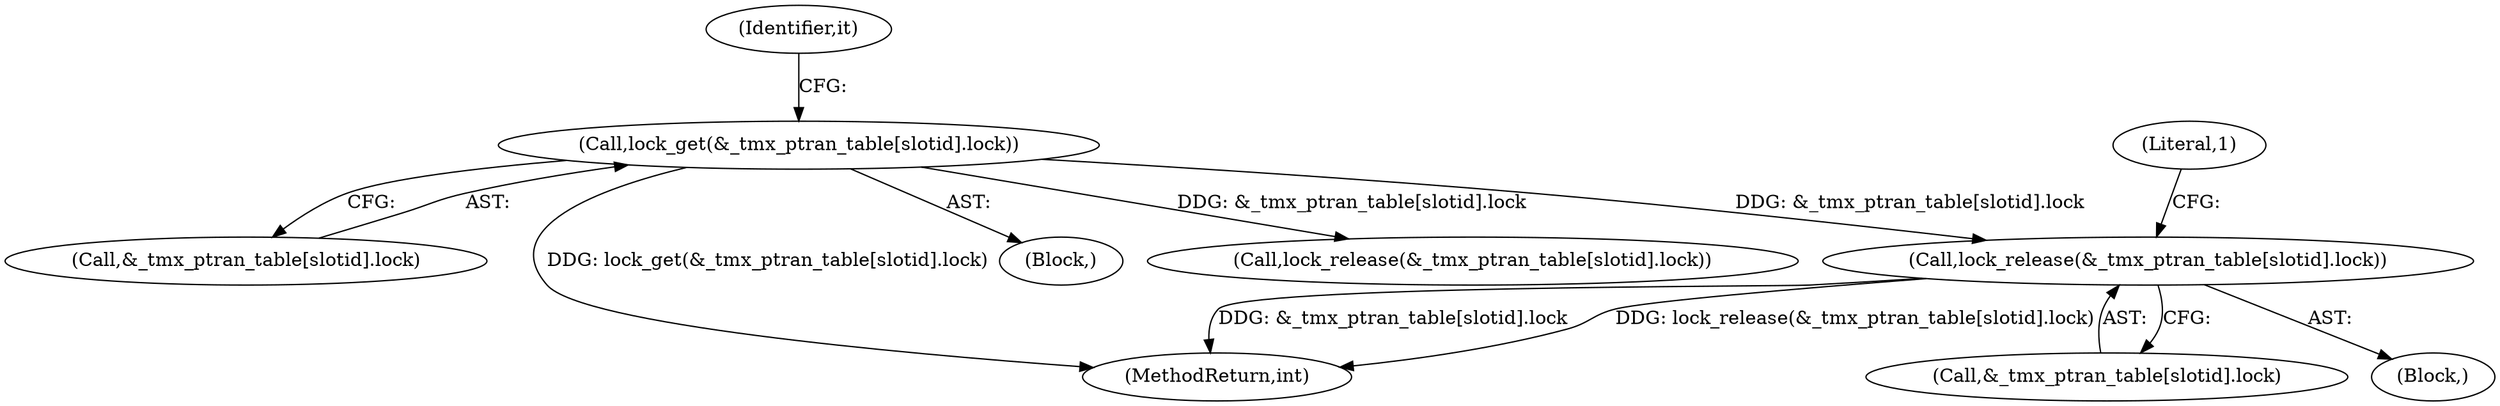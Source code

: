 digraph "0_kamailio_e1d8008a09d9390ebaf698abe8909e10dfec4097@array" {
"1001032" [label="(Call,lock_release(&_tmx_ptran_table[slotid].lock))"];
"1000757" [label="(Call,lock_get(&_tmx_ptran_table[slotid].lock))"];
"1000758" [label="(Call,&_tmx_ptran_table[slotid].lock)"];
"1001033" [label="(Call,&_tmx_ptran_table[slotid].lock)"];
"1001050" [label="(MethodReturn,int)"];
"1000765" [label="(Identifier,it)"];
"1001040" [label="(Literal,1)"];
"1000782" [label="(Block,)"];
"1000757" [label="(Call,lock_get(&_tmx_ptran_table[slotid].lock))"];
"1000104" [label="(Block,)"];
"1001032" [label="(Call,lock_release(&_tmx_ptran_table[slotid].lock))"];
"1001041" [label="(Call,lock_release(&_tmx_ptran_table[slotid].lock))"];
"1001032" -> "1000782"  [label="AST: "];
"1001032" -> "1001033"  [label="CFG: "];
"1001033" -> "1001032"  [label="AST: "];
"1001040" -> "1001032"  [label="CFG: "];
"1001032" -> "1001050"  [label="DDG: &_tmx_ptran_table[slotid].lock"];
"1001032" -> "1001050"  [label="DDG: lock_release(&_tmx_ptran_table[slotid].lock)"];
"1000757" -> "1001032"  [label="DDG: &_tmx_ptran_table[slotid].lock"];
"1000757" -> "1000104"  [label="AST: "];
"1000757" -> "1000758"  [label="CFG: "];
"1000758" -> "1000757"  [label="AST: "];
"1000765" -> "1000757"  [label="CFG: "];
"1000757" -> "1001050"  [label="DDG: lock_get(&_tmx_ptran_table[slotid].lock)"];
"1000757" -> "1001041"  [label="DDG: &_tmx_ptran_table[slotid].lock"];
}

